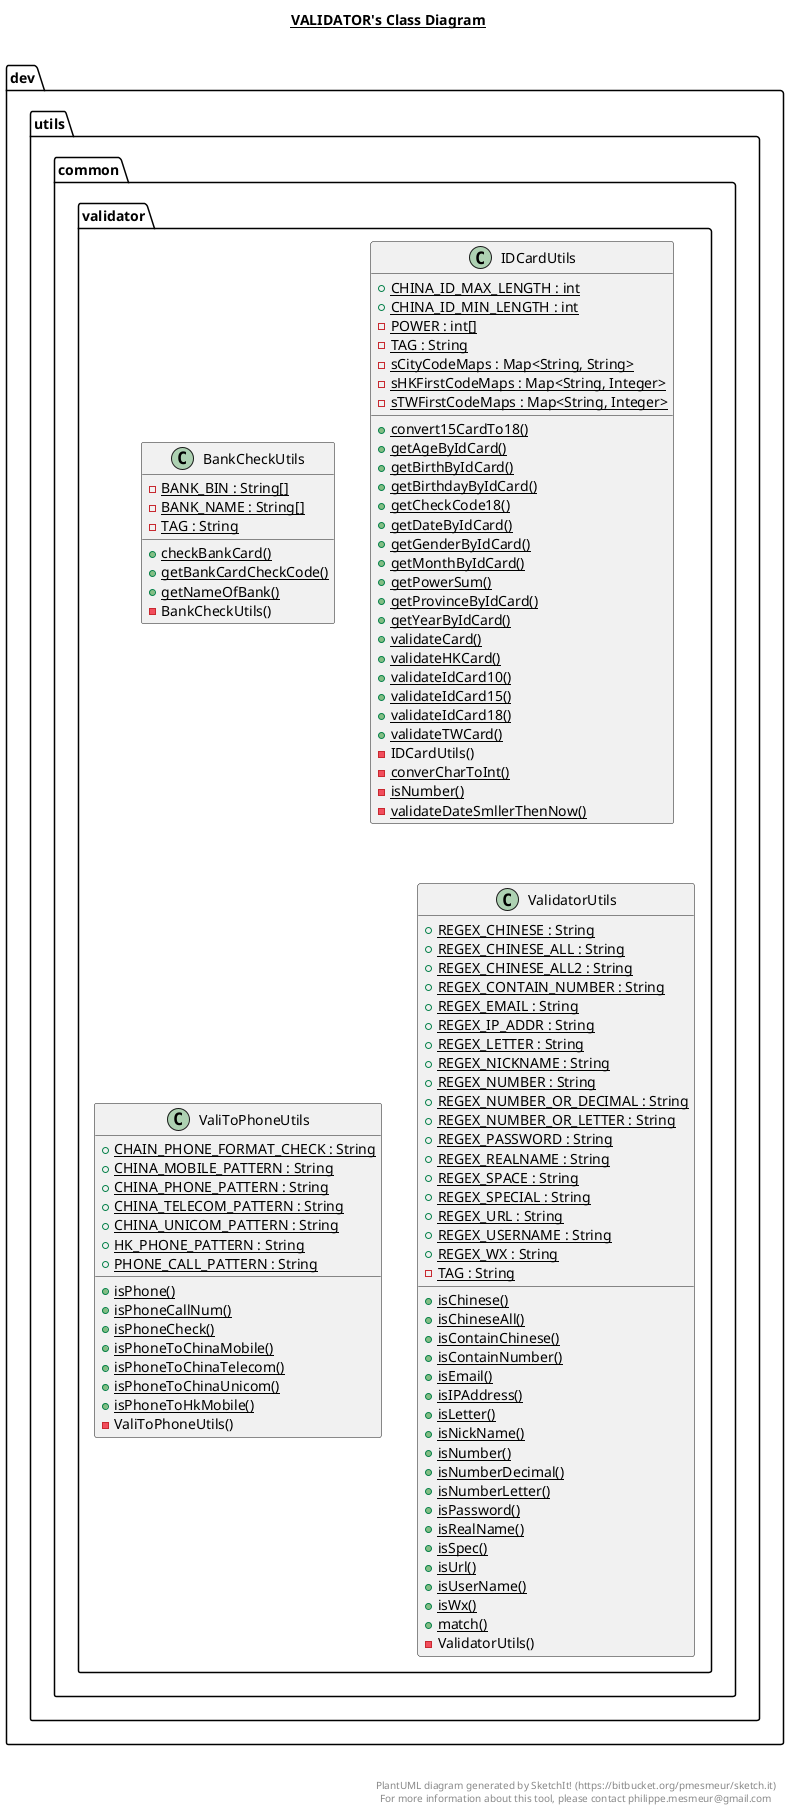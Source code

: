 @startuml

title __VALIDATOR's Class Diagram__\n

  namespace dev {
    namespace utils {
      namespace common {
        namespace validator {
          class dev.utils.common.validator.BankCheckUtils {
              {static} - BANK_BIN : String[]
              {static} - BANK_NAME : String[]
              {static} - TAG : String
              {static} + checkBankCard()
              {static} + getBankCardCheckCode()
              {static} + getNameOfBank()
              - BankCheckUtils()
          }
        }
      }
    }
  }
  

  namespace dev {
    namespace utils {
      namespace common {
        namespace validator {
          class dev.utils.common.validator.IDCardUtils {
              {static} + CHINA_ID_MAX_LENGTH : int
              {static} + CHINA_ID_MIN_LENGTH : int
              {static} - POWER : int[]
              {static} - TAG : String
              {static} - sCityCodeMaps : Map<String, String>
              {static} - sHKFirstCodeMaps : Map<String, Integer>
              {static} - sTWFirstCodeMaps : Map<String, Integer>
              {static} + convert15CardTo18()
              {static} + getAgeByIdCard()
              {static} + getBirthByIdCard()
              {static} + getBirthdayByIdCard()
              {static} + getCheckCode18()
              {static} + getDateByIdCard()
              {static} + getGenderByIdCard()
              {static} + getMonthByIdCard()
              {static} + getPowerSum()
              {static} + getProvinceByIdCard()
              {static} + getYearByIdCard()
              {static} + validateCard()
              {static} + validateHKCard()
              {static} + validateIdCard10()
              {static} + validateIdCard15()
              {static} + validateIdCard18()
              {static} + validateTWCard()
              - IDCardUtils()
              {static} - converCharToInt()
              {static} - isNumber()
              {static} - validateDateSmllerThenNow()
          }
        }
      }
    }
  }
  

  namespace dev {
    namespace utils {
      namespace common {
        namespace validator {
          class dev.utils.common.validator.ValiToPhoneUtils {
              {static} + CHAIN_PHONE_FORMAT_CHECK : String
              {static} + CHINA_MOBILE_PATTERN : String
              {static} + CHINA_PHONE_PATTERN : String
              {static} + CHINA_TELECOM_PATTERN : String
              {static} + CHINA_UNICOM_PATTERN : String
              {static} + HK_PHONE_PATTERN : String
              {static} + PHONE_CALL_PATTERN : String
              {static} + isPhone()
              {static} + isPhoneCallNum()
              {static} + isPhoneCheck()
              {static} + isPhoneToChinaMobile()
              {static} + isPhoneToChinaTelecom()
              {static} + isPhoneToChinaUnicom()
              {static} + isPhoneToHkMobile()
              - ValiToPhoneUtils()
          }
        }
      }
    }
  }
  

  namespace dev {
    namespace utils {
      namespace common {
        namespace validator {
          class dev.utils.common.validator.ValidatorUtils {
              {static} + REGEX_CHINESE : String
              {static} + REGEX_CHINESE_ALL : String
              {static} + REGEX_CHINESE_ALL2 : String
              {static} + REGEX_CONTAIN_NUMBER : String
              {static} + REGEX_EMAIL : String
              {static} + REGEX_IP_ADDR : String
              {static} + REGEX_LETTER : String
              {static} + REGEX_NICKNAME : String
              {static} + REGEX_NUMBER : String
              {static} + REGEX_NUMBER_OR_DECIMAL : String
              {static} + REGEX_NUMBER_OR_LETTER : String
              {static} + REGEX_PASSWORD : String
              {static} + REGEX_REALNAME : String
              {static} + REGEX_SPACE : String
              {static} + REGEX_SPECIAL : String
              {static} + REGEX_URL : String
              {static} + REGEX_USERNAME : String
              {static} + REGEX_WX : String
              {static} - TAG : String
              {static} + isChinese()
              {static} + isChineseAll()
              {static} + isContainChinese()
              {static} + isContainNumber()
              {static} + isEmail()
              {static} + isIPAddress()
              {static} + isLetter()
              {static} + isNickName()
              {static} + isNumber()
              {static} + isNumberDecimal()
              {static} + isNumberLetter()
              {static} + isPassword()
              {static} + isRealName()
              {static} + isSpec()
              {static} + isUrl()
              {static} + isUserName()
              {static} + isWx()
              {static} + match()
              - ValidatorUtils()
          }
        }
      }
    }
  }
  



right footer


PlantUML diagram generated by SketchIt! (https://bitbucket.org/pmesmeur/sketch.it)
For more information about this tool, please contact philippe.mesmeur@gmail.com
endfooter

@enduml
